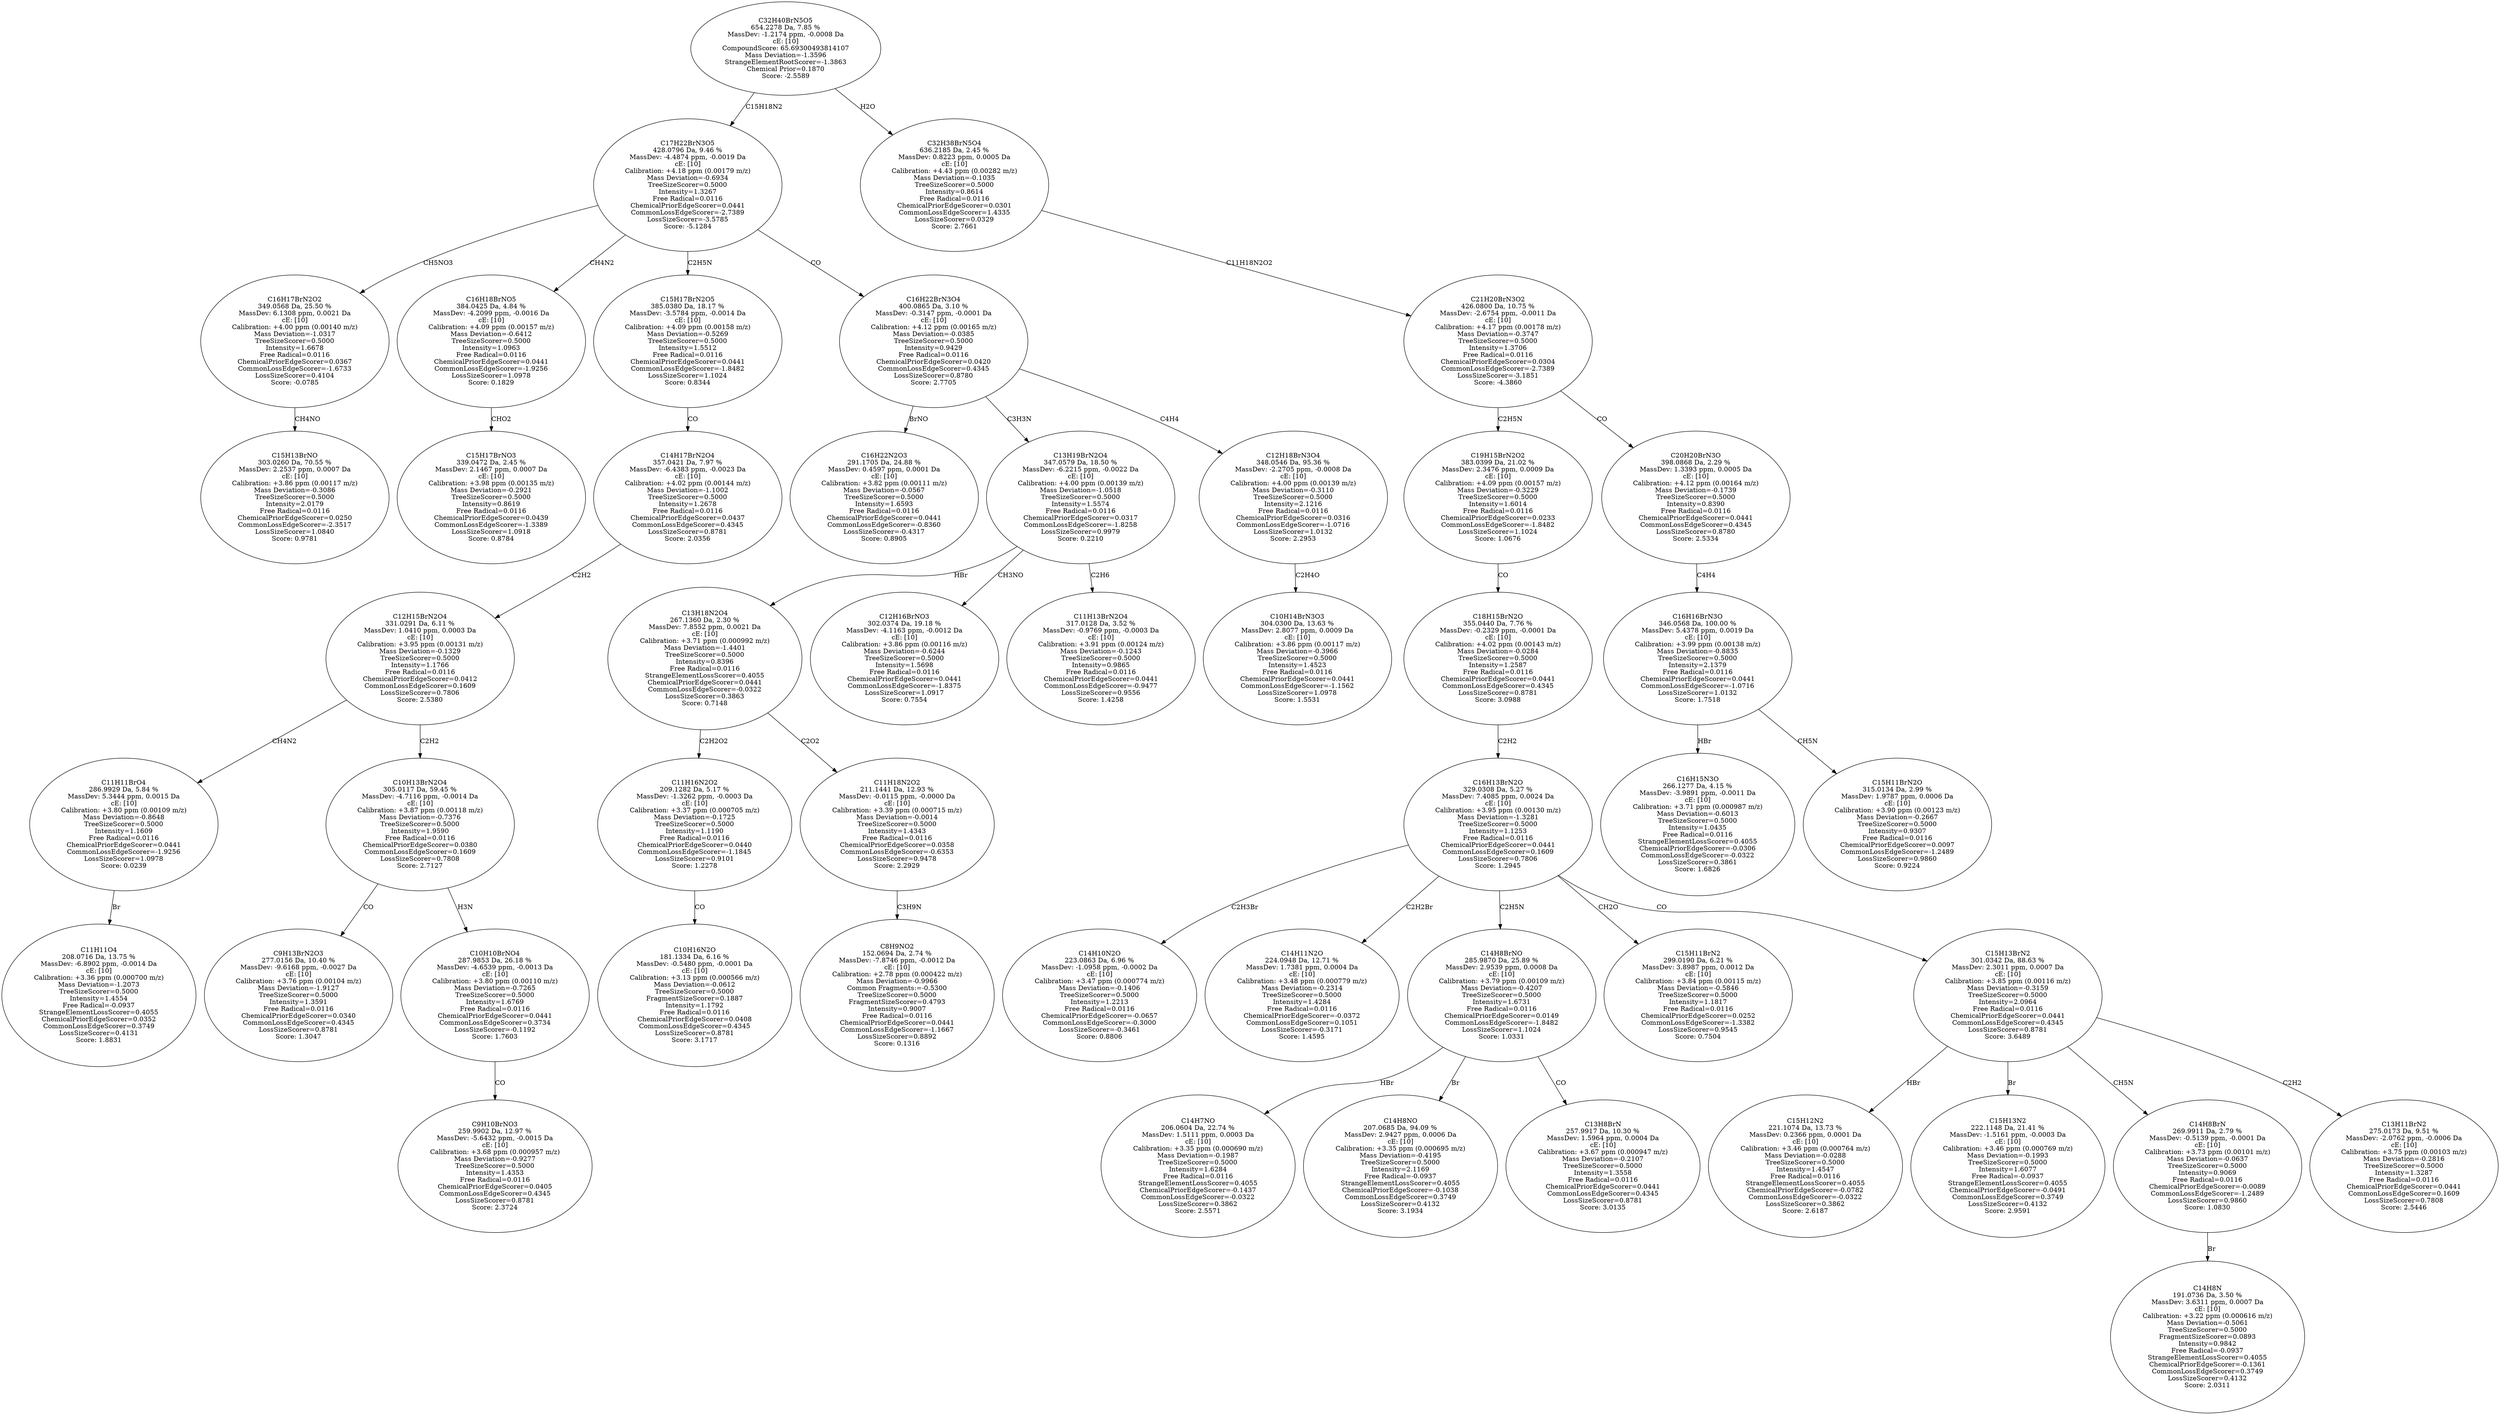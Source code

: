 strict digraph {
v1 [label="C15H13BrNO\n303.0260 Da, 70.55 %\nMassDev: 2.2537 ppm, 0.0007 Da\ncE: [10]\nCalibration: +3.86 ppm (0.00117 m/z)\nMass Deviation=-0.3086\nTreeSizeScorer=0.5000\nIntensity=2.0179\nFree Radical=0.0116\nChemicalPriorEdgeScorer=0.0250\nCommonLossEdgeScorer=-2.3517\nLossSizeScorer=1.0840\nScore: 0.9781"];
v2 [label="C16H17BrN2O2\n349.0568 Da, 25.50 %\nMassDev: 6.1308 ppm, 0.0021 Da\ncE: [10]\nCalibration: +4.00 ppm (0.00140 m/z)\nMass Deviation=-1.0317\nTreeSizeScorer=0.5000\nIntensity=1.6678\nFree Radical=0.0116\nChemicalPriorEdgeScorer=0.0367\nCommonLossEdgeScorer=-1.6733\nLossSizeScorer=0.4104\nScore: -0.0785"];
v3 [label="C15H17BrNO3\n339.0472 Da, 2.45 %\nMassDev: 2.1467 ppm, 0.0007 Da\ncE: [10]\nCalibration: +3.98 ppm (0.00135 m/z)\nMass Deviation=-0.2921\nTreeSizeScorer=0.5000\nIntensity=0.8619\nFree Radical=0.0116\nChemicalPriorEdgeScorer=0.0439\nCommonLossEdgeScorer=-1.3389\nLossSizeScorer=1.0918\nScore: 0.8784"];
v4 [label="C16H18BrNO5\n384.0425 Da, 4.84 %\nMassDev: -4.2099 ppm, -0.0016 Da\ncE: [10]\nCalibration: +4.09 ppm (0.00157 m/z)\nMass Deviation=-0.6412\nTreeSizeScorer=0.5000\nIntensity=1.0963\nFree Radical=0.0116\nChemicalPriorEdgeScorer=0.0441\nCommonLossEdgeScorer=-1.9256\nLossSizeScorer=1.0978\nScore: 0.1829"];
v5 [label="C11H11O4\n208.0716 Da, 13.75 %\nMassDev: -6.8902 ppm, -0.0014 Da\ncE: [10]\nCalibration: +3.36 ppm (0.000700 m/z)\nMass Deviation=-1.2073\nTreeSizeScorer=0.5000\nIntensity=1.4554\nFree Radical=-0.0937\nStrangeElementLossScorer=0.4055\nChemicalPriorEdgeScorer=0.0352\nCommonLossEdgeScorer=0.3749\nLossSizeScorer=0.4131\nScore: 1.8831"];
v6 [label="C11H11BrO4\n286.9929 Da, 5.84 %\nMassDev: 5.3444 ppm, 0.0015 Da\ncE: [10]\nCalibration: +3.80 ppm (0.00109 m/z)\nMass Deviation=-0.8648\nTreeSizeScorer=0.5000\nIntensity=1.1609\nFree Radical=0.0116\nChemicalPriorEdgeScorer=0.0441\nCommonLossEdgeScorer=-1.9256\nLossSizeScorer=1.0978\nScore: 0.0239"];
v7 [label="C9H13BrN2O3\n277.0156 Da, 10.40 %\nMassDev: -9.6168 ppm, -0.0027 Da\ncE: [10]\nCalibration: +3.76 ppm (0.00104 m/z)\nMass Deviation=-1.9127\nTreeSizeScorer=0.5000\nIntensity=1.3591\nFree Radical=0.0116\nChemicalPriorEdgeScorer=0.0340\nCommonLossEdgeScorer=0.4345\nLossSizeScorer=0.8781\nScore: 1.3047"];
v8 [label="C9H10BrNO3\n259.9902 Da, 12.97 %\nMassDev: -5.6432 ppm, -0.0015 Da\ncE: [10]\nCalibration: +3.68 ppm (0.000957 m/z)\nMass Deviation=-0.9277\nTreeSizeScorer=0.5000\nIntensity=1.4353\nFree Radical=0.0116\nChemicalPriorEdgeScorer=0.0405\nCommonLossEdgeScorer=0.4345\nLossSizeScorer=0.8781\nScore: 2.3724"];
v9 [label="C10H10BrNO4\n287.9853 Da, 26.18 %\nMassDev: -4.6539 ppm, -0.0013 Da\ncE: [10]\nCalibration: +3.80 ppm (0.00110 m/z)\nMass Deviation=-0.7265\nTreeSizeScorer=0.5000\nIntensity=1.6769\nFree Radical=0.0116\nChemicalPriorEdgeScorer=0.0441\nCommonLossEdgeScorer=0.3734\nLossSizeScorer=-0.1192\nScore: 1.7603"];
v10 [label="C10H13BrN2O4\n305.0117 Da, 59.45 %\nMassDev: -4.7116 ppm, -0.0014 Da\ncE: [10]\nCalibration: +3.87 ppm (0.00118 m/z)\nMass Deviation=-0.7376\nTreeSizeScorer=0.5000\nIntensity=1.9590\nFree Radical=0.0116\nChemicalPriorEdgeScorer=0.0380\nCommonLossEdgeScorer=0.1609\nLossSizeScorer=0.7808\nScore: 2.7127"];
v11 [label="C12H15BrN2O4\n331.0291 Da, 6.11 %\nMassDev: 1.0410 ppm, 0.0003 Da\ncE: [10]\nCalibration: +3.95 ppm (0.00131 m/z)\nMass Deviation=-0.1329\nTreeSizeScorer=0.5000\nIntensity=1.1766\nFree Radical=0.0116\nChemicalPriorEdgeScorer=0.0412\nCommonLossEdgeScorer=0.1609\nLossSizeScorer=0.7806\nScore: 2.5380"];
v12 [label="C14H17BrN2O4\n357.0421 Da, 7.97 %\nMassDev: -6.4383 ppm, -0.0023 Da\ncE: [10]\nCalibration: +4.02 ppm (0.00144 m/z)\nMass Deviation=-1.1002\nTreeSizeScorer=0.5000\nIntensity=1.2678\nFree Radical=0.0116\nChemicalPriorEdgeScorer=0.0437\nCommonLossEdgeScorer=0.4345\nLossSizeScorer=0.8781\nScore: 2.0356"];
v13 [label="C15H17BrN2O5\n385.0380 Da, 18.17 %\nMassDev: -3.5784 ppm, -0.0014 Da\ncE: [10]\nCalibration: +4.09 ppm (0.00158 m/z)\nMass Deviation=-0.5269\nTreeSizeScorer=0.5000\nIntensity=1.5512\nFree Radical=0.0116\nChemicalPriorEdgeScorer=0.0441\nCommonLossEdgeScorer=-1.8482\nLossSizeScorer=1.1024\nScore: 0.8344"];
v14 [label="C16H22N2O3\n291.1705 Da, 24.88 %\nMassDev: 0.4597 ppm, 0.0001 Da\ncE: [10]\nCalibration: +3.82 ppm (0.00111 m/z)\nMass Deviation=-0.0567\nTreeSizeScorer=0.5000\nIntensity=1.6593\nFree Radical=0.0116\nChemicalPriorEdgeScorer=0.0441\nCommonLossEdgeScorer=-0.8360\nLossSizeScorer=-0.4317\nScore: 0.8905"];
v15 [label="C10H16N2O\n181.1334 Da, 6.16 %\nMassDev: -0.5480 ppm, -0.0001 Da\ncE: [10]\nCalibration: +3.13 ppm (0.000566 m/z)\nMass Deviation=-0.0612\nTreeSizeScorer=0.5000\nFragmentSizeScorer=0.1887\nIntensity=1.1792\nFree Radical=0.0116\nChemicalPriorEdgeScorer=0.0408\nCommonLossEdgeScorer=0.4345\nLossSizeScorer=0.8781\nScore: 3.1717"];
v16 [label="C11H16N2O2\n209.1282 Da, 5.17 %\nMassDev: -1.3262 ppm, -0.0003 Da\ncE: [10]\nCalibration: +3.37 ppm (0.000705 m/z)\nMass Deviation=-0.1725\nTreeSizeScorer=0.5000\nIntensity=1.1190\nFree Radical=0.0116\nChemicalPriorEdgeScorer=0.0440\nCommonLossEdgeScorer=-1.1845\nLossSizeScorer=0.9101\nScore: 1.2278"];
v17 [label="C8H9NO2\n152.0694 Da, 2.74 %\nMassDev: -7.8746 ppm, -0.0012 Da\ncE: [10]\nCalibration: +2.78 ppm (0.000422 m/z)\nMass Deviation=-0.9966\nCommon Fragments:=-0.5300\nTreeSizeScorer=0.5000\nFragmentSizeScorer=0.4793\nIntensity=0.9007\nFree Radical=0.0116\nChemicalPriorEdgeScorer=0.0441\nCommonLossEdgeScorer=-1.1667\nLossSizeScorer=0.8892\nScore: 0.1316"];
v18 [label="C11H18N2O2\n211.1441 Da, 12.93 %\nMassDev: -0.0115 ppm, -0.0000 Da\ncE: [10]\nCalibration: +3.39 ppm (0.000715 m/z)\nMass Deviation=-0.0014\nTreeSizeScorer=0.5000\nIntensity=1.4343\nFree Radical=0.0116\nChemicalPriorEdgeScorer=0.0358\nCommonLossEdgeScorer=-0.6353\nLossSizeScorer=0.9478\nScore: 2.2929"];
v19 [label="C13H18N2O4\n267.1360 Da, 2.30 %\nMassDev: 7.8552 ppm, 0.0021 Da\ncE: [10]\nCalibration: +3.71 ppm (0.000992 m/z)\nMass Deviation=-1.4401\nTreeSizeScorer=0.5000\nIntensity=0.8396\nFree Radical=0.0116\nStrangeElementLossScorer=0.4055\nChemicalPriorEdgeScorer=0.0441\nCommonLossEdgeScorer=-0.0322\nLossSizeScorer=0.3863\nScore: 0.7148"];
v20 [label="C12H16BrNO3\n302.0374 Da, 19.18 %\nMassDev: -4.1163 ppm, -0.0012 Da\ncE: [10]\nCalibration: +3.86 ppm (0.00116 m/z)\nMass Deviation=-0.6244\nTreeSizeScorer=0.5000\nIntensity=1.5698\nFree Radical=0.0116\nChemicalPriorEdgeScorer=0.0441\nCommonLossEdgeScorer=-1.8375\nLossSizeScorer=1.0917\nScore: 0.7554"];
v21 [label="C11H13BrN2O4\n317.0128 Da, 3.52 %\nMassDev: -0.9769 ppm, -0.0003 Da\ncE: [10]\nCalibration: +3.91 ppm (0.00124 m/z)\nMass Deviation=-0.1243\nTreeSizeScorer=0.5000\nIntensity=0.9865\nFree Radical=0.0116\nChemicalPriorEdgeScorer=0.0441\nCommonLossEdgeScorer=-0.9477\nLossSizeScorer=0.9556\nScore: 1.4258"];
v22 [label="C13H19BrN2O4\n347.0579 Da, 18.50 %\nMassDev: -6.2215 ppm, -0.0022 Da\ncE: [10]\nCalibration: +4.00 ppm (0.00139 m/z)\nMass Deviation=-1.0518\nTreeSizeScorer=0.5000\nIntensity=1.5574\nFree Radical=0.0116\nChemicalPriorEdgeScorer=0.0317\nCommonLossEdgeScorer=-1.8258\nLossSizeScorer=0.9979\nScore: 0.2210"];
v23 [label="C10H14BrN3O3\n304.0300 Da, 13.63 %\nMassDev: 2.8077 ppm, 0.0009 Da\ncE: [10]\nCalibration: +3.86 ppm (0.00117 m/z)\nMass Deviation=-0.3966\nTreeSizeScorer=0.5000\nIntensity=1.4523\nFree Radical=0.0116\nChemicalPriorEdgeScorer=0.0441\nCommonLossEdgeScorer=-1.1562\nLossSizeScorer=1.0978\nScore: 1.5531"];
v24 [label="C12H18BrN3O4\n348.0546 Da, 95.36 %\nMassDev: -2.2705 ppm, -0.0008 Da\ncE: [10]\nCalibration: +4.00 ppm (0.00139 m/z)\nMass Deviation=-0.3110\nTreeSizeScorer=0.5000\nIntensity=2.1216\nFree Radical=0.0116\nChemicalPriorEdgeScorer=0.0316\nCommonLossEdgeScorer=-1.0716\nLossSizeScorer=1.0132\nScore: 2.2953"];
v25 [label="C16H22BrN3O4\n400.0865 Da, 3.10 %\nMassDev: -0.3147 ppm, -0.0001 Da\ncE: [10]\nCalibration: +4.12 ppm (0.00165 m/z)\nMass Deviation=-0.0385\nTreeSizeScorer=0.5000\nIntensity=0.9429\nFree Radical=0.0116\nChemicalPriorEdgeScorer=0.0420\nCommonLossEdgeScorer=0.4345\nLossSizeScorer=0.8780\nScore: 2.7705"];
v26 [label="C17H22BrN3O5\n428.0796 Da, 9.46 %\nMassDev: -4.4874 ppm, -0.0019 Da\ncE: [10]\nCalibration: +4.18 ppm (0.00179 m/z)\nMass Deviation=-0.6934\nTreeSizeScorer=0.5000\nIntensity=1.3267\nFree Radical=0.0116\nChemicalPriorEdgeScorer=0.0441\nCommonLossEdgeScorer=-2.7389\nLossSizeScorer=-3.5785\nScore: -5.1284"];
v27 [label="C14H10N2O\n223.0863 Da, 6.96 %\nMassDev: -1.0958 ppm, -0.0002 Da\ncE: [10]\nCalibration: +3.47 ppm (0.000774 m/z)\nMass Deviation=-0.1406\nTreeSizeScorer=0.5000\nIntensity=1.2213\nFree Radical=0.0116\nChemicalPriorEdgeScorer=-0.0657\nCommonLossEdgeScorer=-0.3000\nLossSizeScorer=-0.3461\nScore: 0.8806"];
v28 [label="C14H11N2O\n224.0948 Da, 12.71 %\nMassDev: 1.7381 ppm, 0.0004 Da\ncE: [10]\nCalibration: +3.48 ppm (0.000779 m/z)\nMass Deviation=-0.2314\nTreeSizeScorer=0.5000\nIntensity=1.4284\nFree Radical=0.0116\nChemicalPriorEdgeScorer=-0.0372\nCommonLossEdgeScorer=0.1051\nLossSizeScorer=-0.3171\nScore: 1.4595"];
v29 [label="C14H7NO\n206.0604 Da, 22.74 %\nMassDev: 1.5111 ppm, 0.0003 Da\ncE: [10]\nCalibration: +3.35 ppm (0.000690 m/z)\nMass Deviation=-0.1987\nTreeSizeScorer=0.5000\nIntensity=1.6284\nFree Radical=0.0116\nStrangeElementLossScorer=0.4055\nChemicalPriorEdgeScorer=-0.1437\nCommonLossEdgeScorer=-0.0322\nLossSizeScorer=0.3862\nScore: 2.5571"];
v30 [label="C14H8NO\n207.0685 Da, 94.09 %\nMassDev: 2.9427 ppm, 0.0006 Da\ncE: [10]\nCalibration: +3.35 ppm (0.000695 m/z)\nMass Deviation=-0.4195\nTreeSizeScorer=0.5000\nIntensity=2.1169\nFree Radical=-0.0937\nStrangeElementLossScorer=0.4055\nChemicalPriorEdgeScorer=-0.1038\nCommonLossEdgeScorer=0.3749\nLossSizeScorer=0.4132\nScore: 3.1934"];
v31 [label="C13H8BrN\n257.9917 Da, 10.30 %\nMassDev: 1.5964 ppm, 0.0004 Da\ncE: [10]\nCalibration: +3.67 ppm (0.000947 m/z)\nMass Deviation=-0.2107\nTreeSizeScorer=0.5000\nIntensity=1.3558\nFree Radical=0.0116\nChemicalPriorEdgeScorer=0.0441\nCommonLossEdgeScorer=0.4345\nLossSizeScorer=0.8781\nScore: 3.0135"];
v32 [label="C14H8BrNO\n285.9870 Da, 25.89 %\nMassDev: 2.9539 ppm, 0.0008 Da\ncE: [10]\nCalibration: +3.79 ppm (0.00109 m/z)\nMass Deviation=-0.4207\nTreeSizeScorer=0.5000\nIntensity=1.6731\nFree Radical=0.0116\nChemicalPriorEdgeScorer=0.0149\nCommonLossEdgeScorer=-1.8482\nLossSizeScorer=1.1024\nScore: 1.0331"];
v33 [label="C15H11BrN2\n299.0190 Da, 6.21 %\nMassDev: 3.8987 ppm, 0.0012 Da\ncE: [10]\nCalibration: +3.84 ppm (0.00115 m/z)\nMass Deviation=-0.5846\nTreeSizeScorer=0.5000\nIntensity=1.1817\nFree Radical=0.0116\nChemicalPriorEdgeScorer=0.0252\nCommonLossEdgeScorer=-1.3382\nLossSizeScorer=0.9545\nScore: 0.7504"];
v34 [label="C15H12N2\n221.1074 Da, 13.73 %\nMassDev: 0.2366 ppm, 0.0001 Da\ncE: [10]\nCalibration: +3.46 ppm (0.000764 m/z)\nMass Deviation=-0.0288\nTreeSizeScorer=0.5000\nIntensity=1.4547\nFree Radical=0.0116\nStrangeElementLossScorer=0.4055\nChemicalPriorEdgeScorer=-0.0782\nCommonLossEdgeScorer=-0.0322\nLossSizeScorer=0.3862\nScore: 2.6187"];
v35 [label="C15H13N2\n222.1148 Da, 21.41 %\nMassDev: -1.5161 ppm, -0.0003 Da\ncE: [10]\nCalibration: +3.46 ppm (0.000769 m/z)\nMass Deviation=-0.1993\nTreeSizeScorer=0.5000\nIntensity=1.6077\nFree Radical=-0.0937\nStrangeElementLossScorer=0.4055\nChemicalPriorEdgeScorer=-0.0491\nCommonLossEdgeScorer=0.3749\nLossSizeScorer=0.4132\nScore: 2.9591"];
v36 [label="C14H8N\n191.0736 Da, 3.50 %\nMassDev: 3.6311 ppm, 0.0007 Da\ncE: [10]\nCalibration: +3.22 ppm (0.000616 m/z)\nMass Deviation=-0.5061\nTreeSizeScorer=0.5000\nFragmentSizeScorer=0.0893\nIntensity=0.9842\nFree Radical=-0.0937\nStrangeElementLossScorer=0.4055\nChemicalPriorEdgeScorer=-0.1361\nCommonLossEdgeScorer=0.3749\nLossSizeScorer=0.4132\nScore: 2.0311"];
v37 [label="C14H8BrN\n269.9911 Da, 2.79 %\nMassDev: -0.5139 ppm, -0.0001 Da\ncE: [10]\nCalibration: +3.73 ppm (0.00101 m/z)\nMass Deviation=-0.0637\nTreeSizeScorer=0.5000\nIntensity=0.9069\nFree Radical=0.0116\nChemicalPriorEdgeScorer=-0.0089\nCommonLossEdgeScorer=-1.2489\nLossSizeScorer=0.9860\nScore: 1.0830"];
v38 [label="C13H11BrN2\n275.0173 Da, 9.51 %\nMassDev: -2.0762 ppm, -0.0006 Da\ncE: [10]\nCalibration: +3.75 ppm (0.00103 m/z)\nMass Deviation=-0.2816\nTreeSizeScorer=0.5000\nIntensity=1.3287\nFree Radical=0.0116\nChemicalPriorEdgeScorer=0.0441\nCommonLossEdgeScorer=0.1609\nLossSizeScorer=0.7808\nScore: 2.5446"];
v39 [label="C15H13BrN2\n301.0342 Da, 88.63 %\nMassDev: 2.3011 ppm, 0.0007 Da\ncE: [10]\nCalibration: +3.85 ppm (0.00116 m/z)\nMass Deviation=-0.3159\nTreeSizeScorer=0.5000\nIntensity=2.0964\nFree Radical=0.0116\nChemicalPriorEdgeScorer=0.0441\nCommonLossEdgeScorer=0.4345\nLossSizeScorer=0.8781\nScore: 3.6489"];
v40 [label="C16H13BrN2O\n329.0308 Da, 5.27 %\nMassDev: 7.4085 ppm, 0.0024 Da\ncE: [10]\nCalibration: +3.95 ppm (0.00130 m/z)\nMass Deviation=-1.3281\nTreeSizeScorer=0.5000\nIntensity=1.1253\nFree Radical=0.0116\nChemicalPriorEdgeScorer=0.0441\nCommonLossEdgeScorer=0.1609\nLossSizeScorer=0.7806\nScore: 1.2945"];
v41 [label="C18H15BrN2O\n355.0440 Da, 7.76 %\nMassDev: -0.2329 ppm, -0.0001 Da\ncE: [10]\nCalibration: +4.02 ppm (0.00143 m/z)\nMass Deviation=-0.0284\nTreeSizeScorer=0.5000\nIntensity=1.2587\nFree Radical=0.0116\nChemicalPriorEdgeScorer=0.0441\nCommonLossEdgeScorer=0.4345\nLossSizeScorer=0.8781\nScore: 3.0988"];
v42 [label="C19H15BrN2O2\n383.0399 Da, 21.02 %\nMassDev: 2.3476 ppm, 0.0009 Da\ncE: [10]\nCalibration: +4.09 ppm (0.00157 m/z)\nMass Deviation=-0.3229\nTreeSizeScorer=0.5000\nIntensity=1.6014\nFree Radical=0.0116\nChemicalPriorEdgeScorer=0.0233\nCommonLossEdgeScorer=-1.8482\nLossSizeScorer=1.1024\nScore: 1.0676"];
v43 [label="C16H15N3O\n266.1277 Da, 4.15 %\nMassDev: -3.9891 ppm, -0.0011 Da\ncE: [10]\nCalibration: +3.71 ppm (0.000987 m/z)\nMass Deviation=-0.6013\nTreeSizeScorer=0.5000\nIntensity=1.0435\nFree Radical=0.0116\nStrangeElementLossScorer=0.4055\nChemicalPriorEdgeScorer=-0.0306\nCommonLossEdgeScorer=-0.0322\nLossSizeScorer=0.3861\nScore: 1.6826"];
v44 [label="C15H11BrN2O\n315.0134 Da, 2.99 %\nMassDev: 1.9787 ppm, 0.0006 Da\ncE: [10]\nCalibration: +3.90 ppm (0.00123 m/z)\nMass Deviation=-0.2667\nTreeSizeScorer=0.5000\nIntensity=0.9307\nFree Radical=0.0116\nChemicalPriorEdgeScorer=0.0097\nCommonLossEdgeScorer=-1.2489\nLossSizeScorer=0.9860\nScore: 0.9224"];
v45 [label="C16H16BrN3O\n346.0568 Da, 100.00 %\nMassDev: 5.4378 ppm, 0.0019 Da\ncE: [10]\nCalibration: +3.99 ppm (0.00138 m/z)\nMass Deviation=-0.8835\nTreeSizeScorer=0.5000\nIntensity=2.1379\nFree Radical=0.0116\nChemicalPriorEdgeScorer=0.0441\nCommonLossEdgeScorer=-1.0716\nLossSizeScorer=1.0132\nScore: 1.7518"];
v46 [label="C20H20BrN3O\n398.0868 Da, 2.29 %\nMassDev: 1.3393 ppm, 0.0005 Da\ncE: [10]\nCalibration: +4.12 ppm (0.00164 m/z)\nMass Deviation=-0.1739\nTreeSizeScorer=0.5000\nIntensity=0.8390\nFree Radical=0.0116\nChemicalPriorEdgeScorer=0.0441\nCommonLossEdgeScorer=0.4345\nLossSizeScorer=0.8780\nScore: 2.5334"];
v47 [label="C21H20BrN3O2\n426.0800 Da, 10.75 %\nMassDev: -2.6754 ppm, -0.0011 Da\ncE: [10]\nCalibration: +4.17 ppm (0.00178 m/z)\nMass Deviation=-0.3747\nTreeSizeScorer=0.5000\nIntensity=1.3706\nFree Radical=0.0116\nChemicalPriorEdgeScorer=0.0304\nCommonLossEdgeScorer=-2.7389\nLossSizeScorer=-3.1851\nScore: -4.3860"];
v48 [label="C32H38BrN5O4\n636.2185 Da, 2.45 %\nMassDev: 0.8223 ppm, 0.0005 Da\ncE: [10]\nCalibration: +4.43 ppm (0.00282 m/z)\nMass Deviation=-0.1035\nTreeSizeScorer=0.5000\nIntensity=0.8614\nFree Radical=0.0116\nChemicalPriorEdgeScorer=0.0301\nCommonLossEdgeScorer=1.4335\nLossSizeScorer=0.0329\nScore: 2.7661"];
v49 [label="C32H40BrN5O5\n654.2278 Da, 7.85 %\nMassDev: -1.2174 ppm, -0.0008 Da\ncE: [10]\nCompoundScore: 65.69300493814107\nMass Deviation=-1.3596\nStrangeElementRootScorer=-1.3863\nChemical Prior=0.1870\nScore: -2.5589"];
v2 -> v1 [label="CH4NO"];
v26 -> v2 [label="CH5NO3"];
v4 -> v3 [label="CHO2"];
v26 -> v4 [label="CH4N2"];
v6 -> v5 [label="Br"];
v11 -> v6 [label="CH4N2"];
v10 -> v7 [label="CO"];
v9 -> v8 [label="CO"];
v10 -> v9 [label="H3N"];
v11 -> v10 [label="C2H2"];
v12 -> v11 [label="C2H2"];
v13 -> v12 [label="CO"];
v26 -> v13 [label="C2H5N"];
v25 -> v14 [label="BrNO"];
v16 -> v15 [label="CO"];
v19 -> v16 [label="C2H2O2"];
v18 -> v17 [label="C3H9N"];
v19 -> v18 [label="C2O2"];
v22 -> v19 [label="HBr"];
v22 -> v20 [label="CH3NO"];
v22 -> v21 [label="C2H6"];
v25 -> v22 [label="C3H3N"];
v24 -> v23 [label="C2H4O"];
v25 -> v24 [label="C4H4"];
v26 -> v25 [label="CO"];
v49 -> v26 [label="C15H18N2"];
v40 -> v27 [label="C2H3Br"];
v40 -> v28 [label="C2H2Br"];
v32 -> v29 [label="HBr"];
v32 -> v30 [label="Br"];
v32 -> v31 [label="CO"];
v40 -> v32 [label="C2H5N"];
v40 -> v33 [label="CH2O"];
v39 -> v34 [label="HBr"];
v39 -> v35 [label="Br"];
v37 -> v36 [label="Br"];
v39 -> v37 [label="CH5N"];
v39 -> v38 [label="C2H2"];
v40 -> v39 [label="CO"];
v41 -> v40 [label="C2H2"];
v42 -> v41 [label="CO"];
v47 -> v42 [label="C2H5N"];
v45 -> v43 [label="HBr"];
v45 -> v44 [label="CH5N"];
v46 -> v45 [label="C4H4"];
v47 -> v46 [label="CO"];
v48 -> v47 [label="C11H18N2O2"];
v49 -> v48 [label="H2O"];
}